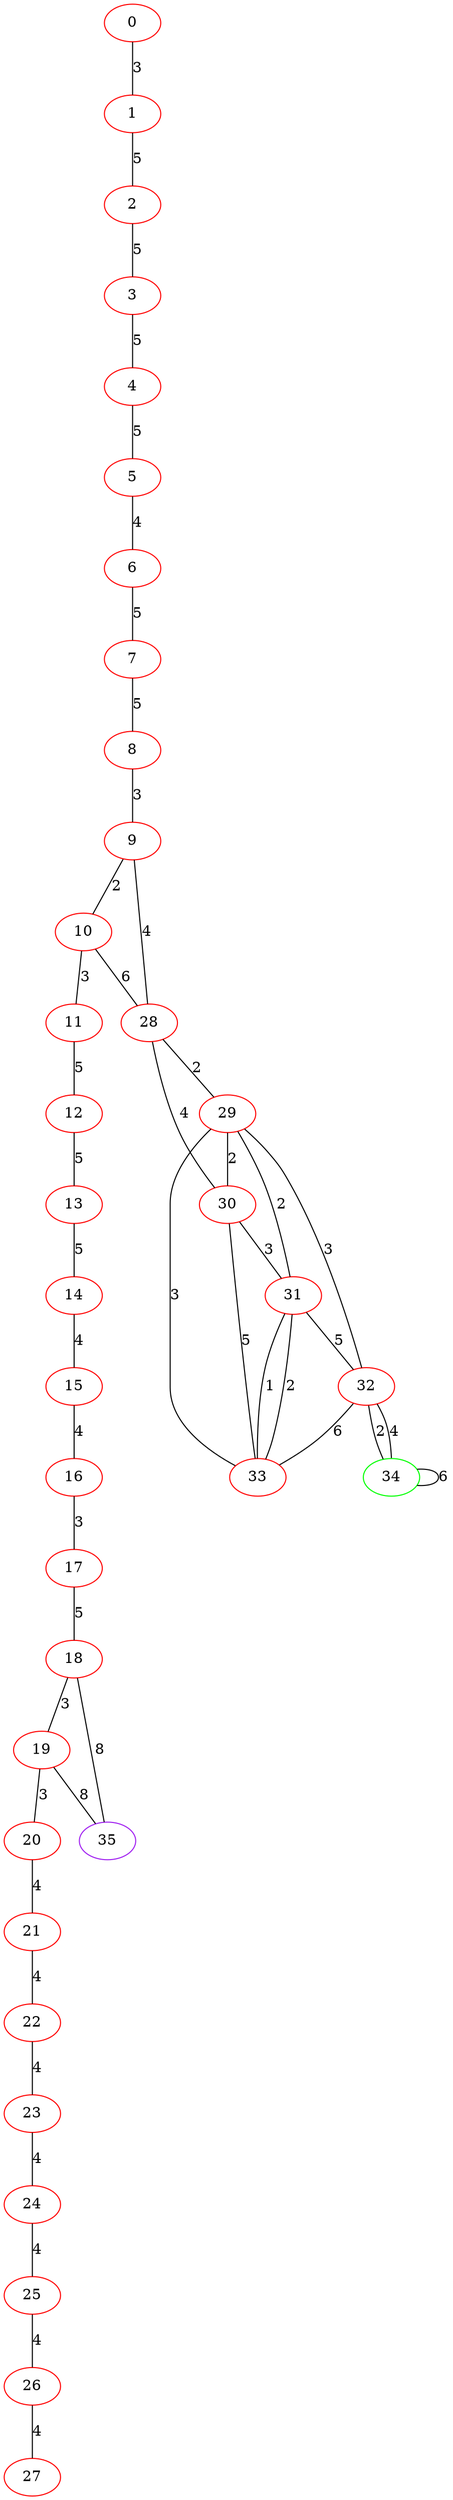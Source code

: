 graph "" {
0 [color=red, weight=1];
1 [color=red, weight=1];
2 [color=red, weight=1];
3 [color=red, weight=1];
4 [color=red, weight=1];
5 [color=red, weight=1];
6 [color=red, weight=1];
7 [color=red, weight=1];
8 [color=red, weight=1];
9 [color=red, weight=1];
10 [color=red, weight=1];
11 [color=red, weight=1];
12 [color=red, weight=1];
13 [color=red, weight=1];
14 [color=red, weight=1];
15 [color=red, weight=1];
16 [color=red, weight=1];
17 [color=red, weight=1];
18 [color=red, weight=1];
19 [color=red, weight=1];
20 [color=red, weight=1];
21 [color=red, weight=1];
22 [color=red, weight=1];
23 [color=red, weight=1];
24 [color=red, weight=1];
25 [color=red, weight=1];
26 [color=red, weight=1];
27 [color=red, weight=1];
28 [color=red, weight=1];
29 [color=red, weight=1];
30 [color=red, weight=1];
31 [color=red, weight=1];
32 [color=red, weight=1];
33 [color=red, weight=1];
34 [color=green, weight=2];
35 [color=purple, weight=4];
0 -- 1  [key=0, label=3];
1 -- 2  [key=0, label=5];
2 -- 3  [key=0, label=5];
3 -- 4  [key=0, label=5];
4 -- 5  [key=0, label=5];
5 -- 6  [key=0, label=4];
6 -- 7  [key=0, label=5];
7 -- 8  [key=0, label=5];
8 -- 9  [key=0, label=3];
9 -- 10  [key=0, label=2];
9 -- 28  [key=0, label=4];
10 -- 11  [key=0, label=3];
10 -- 28  [key=0, label=6];
11 -- 12  [key=0, label=5];
12 -- 13  [key=0, label=5];
13 -- 14  [key=0, label=5];
14 -- 15  [key=0, label=4];
15 -- 16  [key=0, label=4];
16 -- 17  [key=0, label=3];
17 -- 18  [key=0, label=5];
18 -- 19  [key=0, label=3];
18 -- 35  [key=0, label=8];
19 -- 35  [key=0, label=8];
19 -- 20  [key=0, label=3];
20 -- 21  [key=0, label=4];
21 -- 22  [key=0, label=4];
22 -- 23  [key=0, label=4];
23 -- 24  [key=0, label=4];
24 -- 25  [key=0, label=4];
25 -- 26  [key=0, label=4];
26 -- 27  [key=0, label=4];
28 -- 29  [key=0, label=2];
28 -- 30  [key=0, label=4];
29 -- 32  [key=0, label=3];
29 -- 33  [key=0, label=3];
29 -- 30  [key=0, label=2];
29 -- 31  [key=0, label=2];
30 -- 33  [key=0, label=5];
30 -- 31  [key=0, label=3];
31 -- 32  [key=0, label=5];
31 -- 33  [key=0, label=2];
31 -- 33  [key=1, label=1];
32 -- 33  [key=0, label=6];
32 -- 34  [key=0, label=2];
32 -- 34  [key=1, label=4];
34 -- 34  [key=0, label=6];
}
